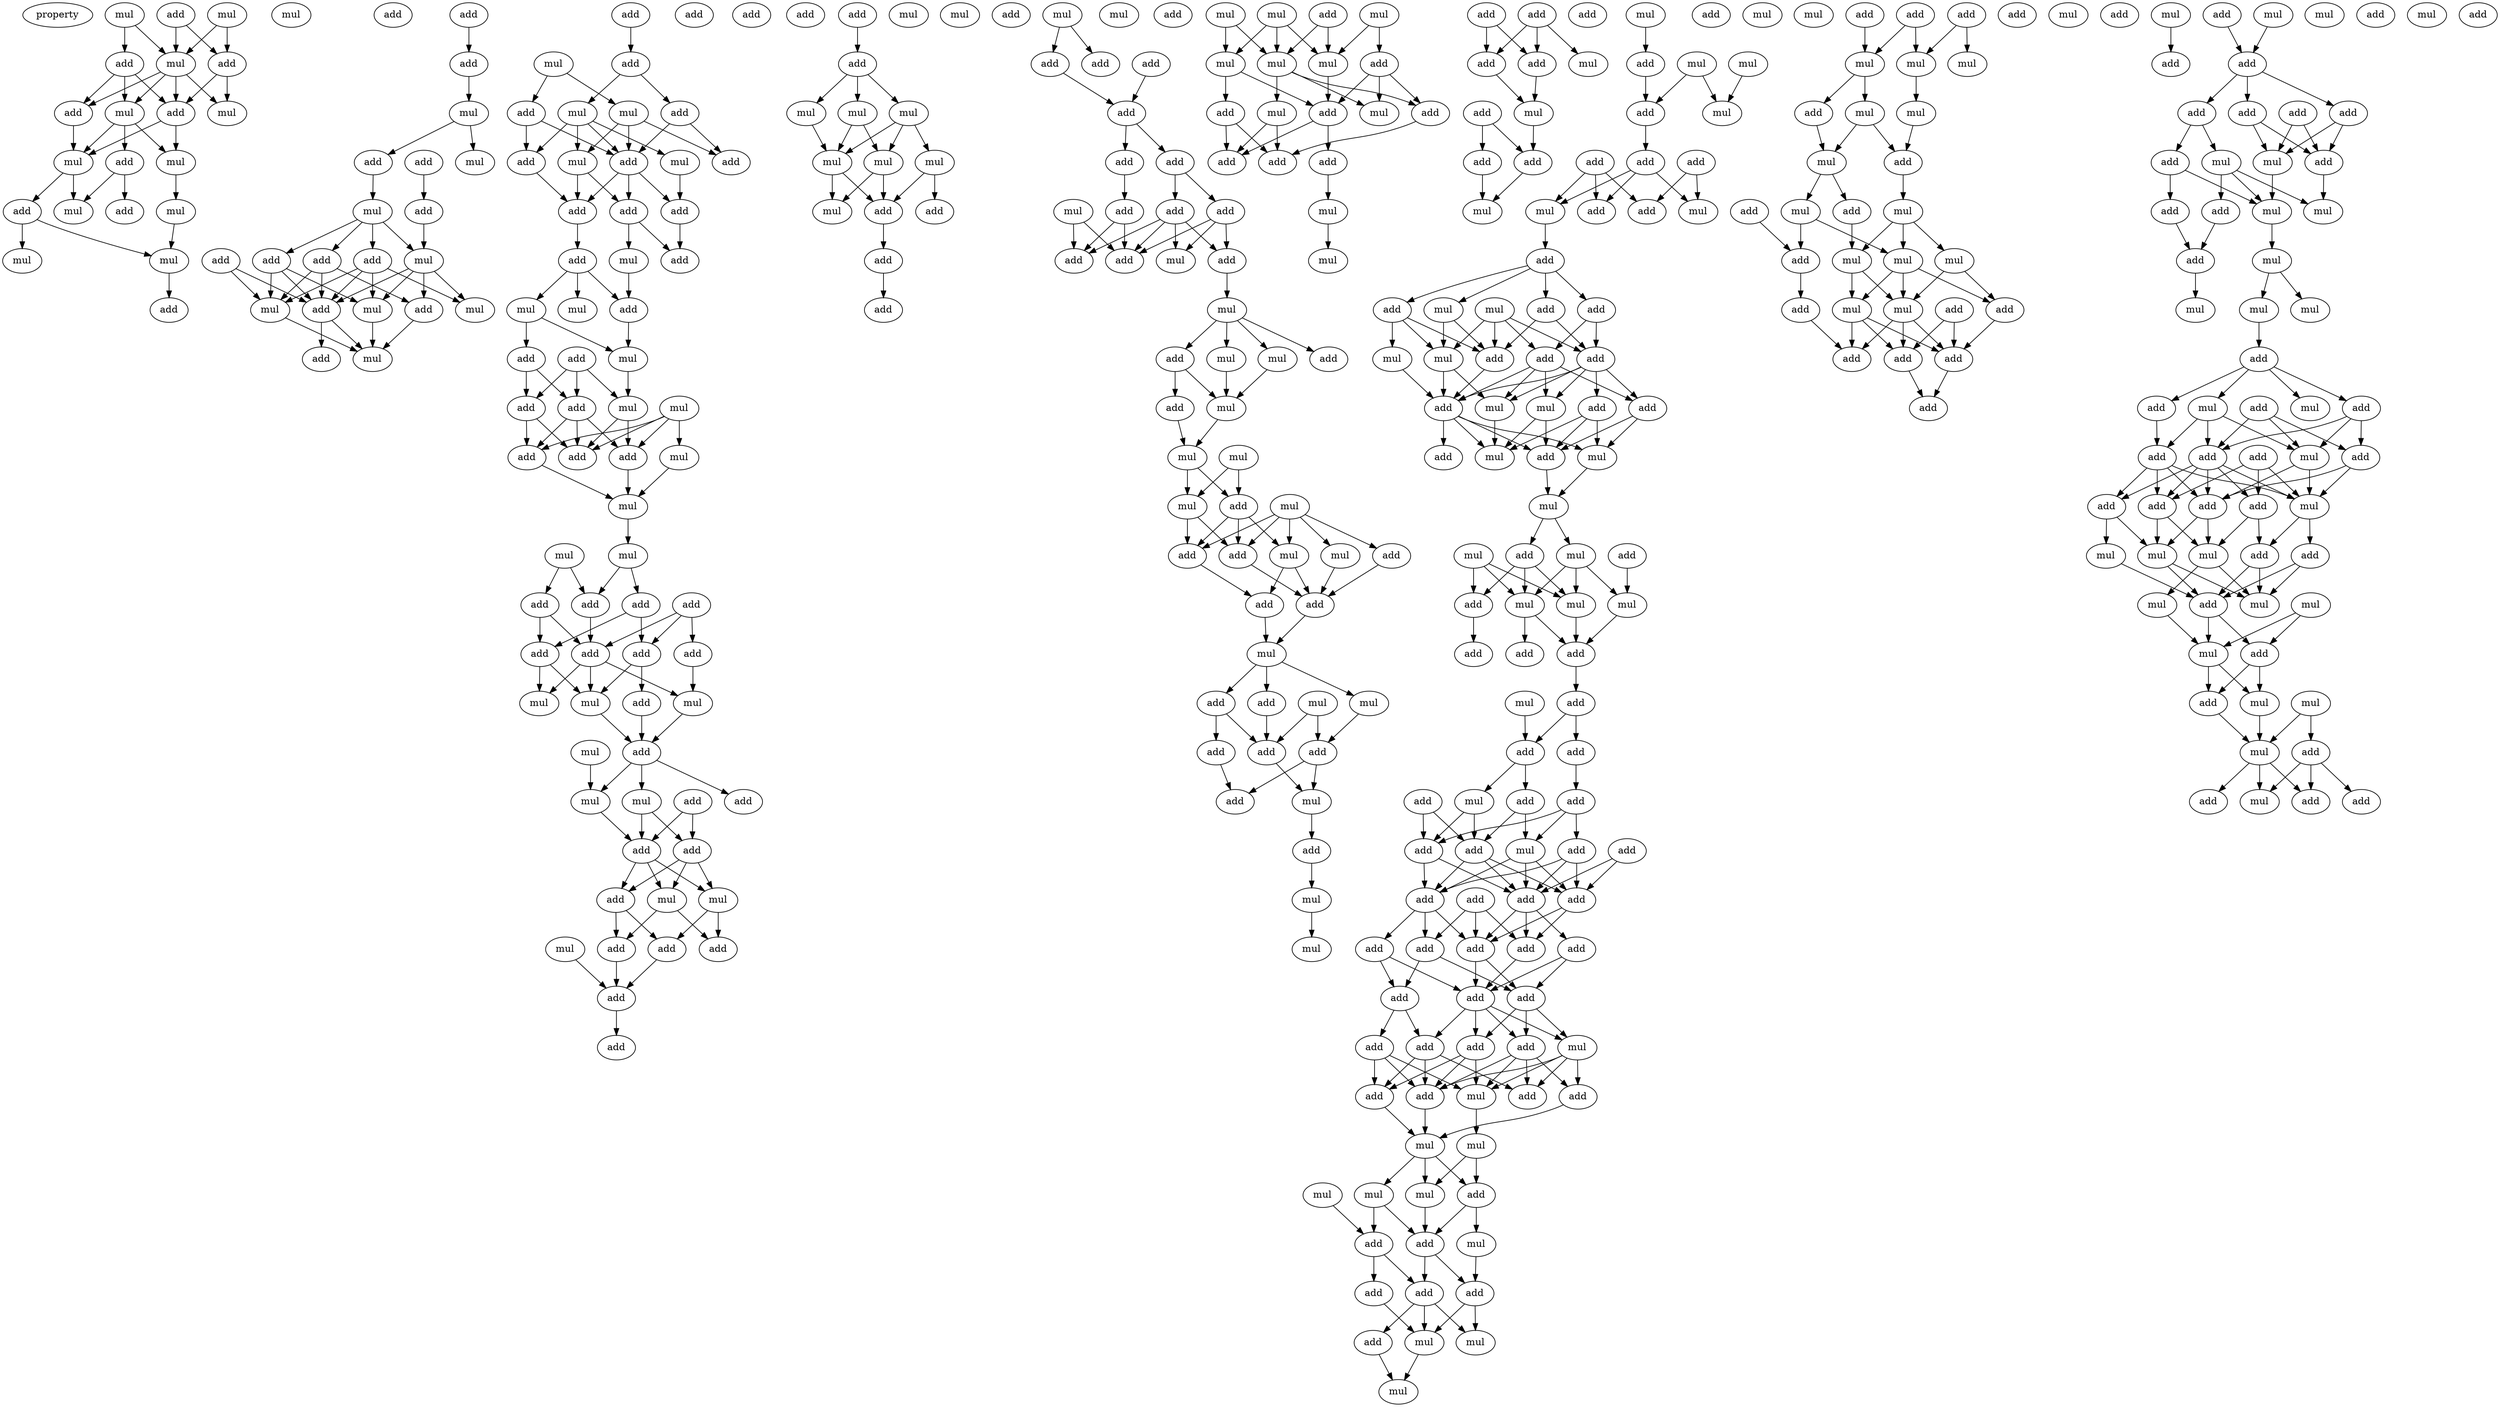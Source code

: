 digraph {
    node [fontcolor=black]
    property [mul=2,lf=1.4]
    0 [ label = mul ];
    1 [ label = mul ];
    2 [ label = add ];
    3 [ label = mul ];
    4 [ label = mul ];
    5 [ label = add ];
    6 [ label = add ];
    7 [ label = add ];
    8 [ label = mul ];
    9 [ label = mul ];
    10 [ label = add ];
    11 [ label = add ];
    12 [ label = mul ];
    13 [ label = add ];
    14 [ label = mul ];
    15 [ label = add ];
    16 [ label = mul ];
    17 [ label = mul ];
    18 [ label = add ];
    19 [ label = add ];
    20 [ label = mul ];
    21 [ label = mul ];
    22 [ label = add ];
    23 [ label = add ];
    24 [ label = mul ];
    25 [ label = mul ];
    26 [ label = add ];
    27 [ label = add ];
    28 [ label = mul ];
    29 [ label = add ];
    30 [ label = mul ];
    31 [ label = add ];
    32 [ label = add ];
    33 [ label = add ];
    34 [ label = add ];
    35 [ label = add ];
    36 [ label = mul ];
    37 [ label = add ];
    38 [ label = mul ];
    39 [ label = mul ];
    40 [ label = mul ];
    41 [ label = add ];
    42 [ label = add ];
    43 [ label = add ];
    44 [ label = mul ];
    45 [ label = add ];
    46 [ label = mul ];
    47 [ label = mul ];
    48 [ label = add ];
    49 [ label = add ];
    50 [ label = mul ];
    51 [ label = add ];
    52 [ label = mul ];
    53 [ label = add ];
    54 [ label = add ];
    55 [ label = add ];
    56 [ label = add ];
    57 [ label = add ];
    58 [ label = mul ];
    59 [ label = add ];
    60 [ label = mul ];
    61 [ label = mul ];
    62 [ label = add ];
    63 [ label = add ];
    64 [ label = add ];
    65 [ label = mul ];
    66 [ label = mul ];
    67 [ label = mul ];
    68 [ label = add ];
    69 [ label = add ];
    70 [ label = add ];
    71 [ label = add ];
    72 [ label = add ];
    73 [ label = add ];
    74 [ label = mul ];
    75 [ label = mul ];
    76 [ label = mul ];
    77 [ label = mul ];
    78 [ label = add ];
    79 [ label = add ];
    80 [ label = add ];
    81 [ label = add ];
    82 [ label = add ];
    83 [ label = add ];
    84 [ label = add ];
    85 [ label = add ];
    86 [ label = add ];
    87 [ label = mul ];
    88 [ label = mul ];
    89 [ label = mul ];
    90 [ label = mul ];
    91 [ label = add ];
    92 [ label = mul ];
    93 [ label = add ];
    94 [ label = mul ];
    95 [ label = add ];
    96 [ label = add ];
    97 [ label = add ];
    98 [ label = add ];
    99 [ label = add ];
    100 [ label = mul ];
    101 [ label = mul ];
    102 [ label = mul ];
    103 [ label = add ];
    104 [ label = add ];
    105 [ label = add ];
    106 [ label = add ];
    107 [ label = add ];
    108 [ label = add ];
    109 [ label = add ];
    110 [ label = add ];
    111 [ label = mul ];
    112 [ label = mul ];
    113 [ label = mul ];
    114 [ label = mul ];
    115 [ label = mul ];
    116 [ label = mul ];
    117 [ label = mul ];
    118 [ label = mul ];
    119 [ label = add ];
    120 [ label = add ];
    121 [ label = add ];
    122 [ label = mul ];
    123 [ label = add ];
    124 [ label = add ];
    125 [ label = mul ];
    126 [ label = add ];
    127 [ label = mul ];
    128 [ label = add ];
    129 [ label = add ];
    130 [ label = add ];
    131 [ label = add ];
    132 [ label = add ];
    133 [ label = add ];
    134 [ label = mul ];
    135 [ label = add ];
    136 [ label = add ];
    137 [ label = add ];
    138 [ label = add ];
    139 [ label = mul ];
    140 [ label = add ];
    141 [ label = mul ];
    142 [ label = mul ];
    143 [ label = add ];
    144 [ label = add ];
    145 [ label = mul ];
    146 [ label = add ];
    147 [ label = add ];
    148 [ label = mul ];
    149 [ label = mul ];
    150 [ label = mul ];
    151 [ label = mul ];
    152 [ label = add ];
    153 [ label = mul ];
    154 [ label = add ];
    155 [ label = mul ];
    156 [ label = add ];
    157 [ label = mul ];
    158 [ label = add ];
    159 [ label = add ];
    160 [ label = add ];
    161 [ label = mul ];
    162 [ label = mul ];
    163 [ label = mul ];
    164 [ label = add ];
    165 [ label = add ];
    166 [ label = add ];
    167 [ label = add ];
    168 [ label = add ];
    169 [ label = add ];
    170 [ label = mul ];
    171 [ label = add ];
    172 [ label = mul ];
    173 [ label = mul ];
    174 [ label = mul ];
    175 [ label = mul ];
    176 [ label = add ];
    177 [ label = mul ];
    178 [ label = mul ];
    179 [ label = add ];
    180 [ label = mul ];
    181 [ label = mul ];
    182 [ label = add ];
    183 [ label = add ];
    184 [ label = mul ];
    185 [ label = add ];
    186 [ label = mul ];
    187 [ label = add ];
    188 [ label = add ];
    189 [ label = add ];
    190 [ label = mul ];
    191 [ label = mul ];
    192 [ label = add ];
    193 [ label = add ];
    194 [ label = mul ];
    195 [ label = add ];
    196 [ label = add ];
    197 [ label = add ];
    198 [ label = add ];
    199 [ label = mul ];
    200 [ label = add ];
    201 [ label = add ];
    202 [ label = mul ];
    203 [ label = mul ];
    204 [ label = mul ];
    205 [ label = add ];
    206 [ label = mul ];
    207 [ label = add ];
    208 [ label = mul ];
    209 [ label = add ];
    210 [ label = add ];
    211 [ label = add ];
    212 [ label = add ];
    213 [ label = add ];
    214 [ label = mul ];
    215 [ label = add ];
    216 [ label = mul ];
    217 [ label = add ];
    218 [ label = mul ];
    219 [ label = add ];
    220 [ label = add ];
    221 [ label = add ];
    222 [ label = mul ];
    223 [ label = mul ];
    224 [ label = add ];
    225 [ label = add ];
    226 [ label = mul ];
    227 [ label = add ];
    228 [ label = add ];
    229 [ label = add ];
    230 [ label = mul ];
    231 [ label = mul ];
    232 [ label = add ];
    233 [ label = add ];
    234 [ label = add ];
    235 [ label = mul ];
    236 [ label = mul ];
    237 [ label = mul ];
    238 [ label = add ];
    239 [ label = mul ];
    240 [ label = add ];
    241 [ label = mul ];
    242 [ label = mul ];
    243 [ label = mul ];
    244 [ label = mul ];
    245 [ label = add ];
    246 [ label = mul ];
    247 [ label = add ];
    248 [ label = add ];
    249 [ label = add ];
    250 [ label = add ];
    251 [ label = mul ];
    252 [ label = add ];
    253 [ label = add ];
    254 [ label = add ];
    255 [ label = add ];
    256 [ label = add ];
    257 [ label = mul ];
    258 [ label = add ];
    259 [ label = add ];
    260 [ label = mul ];
    261 [ label = add ];
    262 [ label = add ];
    263 [ label = add ];
    264 [ label = add ];
    265 [ label = add ];
    266 [ label = add ];
    267 [ label = add ];
    268 [ label = add ];
    269 [ label = add ];
    270 [ label = add ];
    271 [ label = add ];
    272 [ label = add ];
    273 [ label = add ];
    274 [ label = add ];
    275 [ label = add ];
    276 [ label = mul ];
    277 [ label = add ];
    278 [ label = add ];
    279 [ label = add ];
    280 [ label = mul ];
    281 [ label = add ];
    282 [ label = add ];
    283 [ label = add ];
    284 [ label = add ];
    285 [ label = mul ];
    286 [ label = mul ];
    287 [ label = mul ];
    288 [ label = add ];
    289 [ label = mul ];
    290 [ label = mul ];
    291 [ label = mul ];
    292 [ label = add ];
    293 [ label = add ];
    294 [ label = add ];
    295 [ label = add ];
    296 [ label = add ];
    297 [ label = mul ];
    298 [ label = mul ];
    299 [ label = mul ];
    300 [ label = add ];
    301 [ label = mul ];
    302 [ label = add ];
    303 [ label = add ];
    304 [ label = add ];
    305 [ label = add ];
    306 [ label = mul ];
    307 [ label = mul ];
    308 [ label = mul ];
    309 [ label = mul ];
    310 [ label = add ];
    311 [ label = mul ];
    312 [ label = mul ];
    313 [ label = add ];
    314 [ label = mul ];
    315 [ label = add ];
    316 [ label = mul ];
    317 [ label = mul ];
    318 [ label = add ];
    319 [ label = mul ];
    320 [ label = mul ];
    321 [ label = mul ];
    322 [ label = add ];
    323 [ label = add ];
    324 [ label = mul ];
    325 [ label = mul ];
    326 [ label = add ];
    327 [ label = add ];
    328 [ label = add ];
    329 [ label = add ];
    330 [ label = add ];
    331 [ label = add ];
    332 [ label = add ];
    333 [ label = mul ];
    334 [ label = add ];
    335 [ label = mul ];
    336 [ label = add ];
    337 [ label = mul ];
    338 [ label = add ];
    339 [ label = add ];
    340 [ label = add ];
    341 [ label = add ];
    342 [ label = add ];
    343 [ label = mul ];
    344 [ label = add ];
    345 [ label = mul ];
    346 [ label = add ];
    347 [ label = add ];
    348 [ label = add ];
    349 [ label = mul ];
    350 [ label = mul ];
    351 [ label = mul ];
    352 [ label = add ];
    353 [ label = add ];
    354 [ label = mul ];
    355 [ label = mul ];
    356 [ label = mul ];
    357 [ label = add ];
    358 [ label = mul ];
    359 [ label = add ];
    360 [ label = add ];
    361 [ label = add ];
    362 [ label = mul ];
    363 [ label = add ];
    364 [ label = add ];
    365 [ label = mul ];
    366 [ label = add ];
    367 [ label = add ];
    368 [ label = add ];
    369 [ label = add ];
    370 [ label = add ];
    371 [ label = add ];
    372 [ label = mul ];
    373 [ label = add ];
    374 [ label = mul ];
    375 [ label = add ];
    376 [ label = mul ];
    377 [ label = mul ];
    378 [ label = add ];
    379 [ label = mul ];
    380 [ label = mul ];
    381 [ label = mul ];
    382 [ label = mul ];
    383 [ label = add ];
    384 [ label = mul ];
    385 [ label = mul ];
    386 [ label = mul ];
    387 [ label = add ];
    388 [ label = add ];
    389 [ label = mul ];
    390 [ label = add ];
    391 [ label = add ];
    392 [ label = add ];
    393 [ label = add ];
    394 [ label = mul ];
    0 -> 4 [ name = 0 ];
    0 -> 6 [ name = 1 ];
    2 -> 4 [ name = 2 ];
    2 -> 6 [ name = 3 ];
    3 -> 4 [ name = 4 ];
    3 -> 5 [ name = 5 ];
    4 -> 7 [ name = 6 ];
    4 -> 8 [ name = 7 ];
    4 -> 9 [ name = 8 ];
    4 -> 10 [ name = 9 ];
    5 -> 7 [ name = 10 ];
    5 -> 9 [ name = 11 ];
    5 -> 10 [ name = 12 ];
    6 -> 8 [ name = 13 ];
    6 -> 10 [ name = 14 ];
    7 -> 12 [ name = 15 ];
    9 -> 12 [ name = 16 ];
    9 -> 13 [ name = 17 ];
    9 -> 14 [ name = 18 ];
    10 -> 12 [ name = 19 ];
    10 -> 14 [ name = 20 ];
    12 -> 16 [ name = 21 ];
    12 -> 18 [ name = 22 ];
    13 -> 15 [ name = 23 ];
    13 -> 16 [ name = 24 ];
    14 -> 17 [ name = 25 ];
    17 -> 20 [ name = 26 ];
    18 -> 20 [ name = 27 ];
    18 -> 21 [ name = 28 ];
    19 -> 22 [ name = 29 ];
    20 -> 23 [ name = 30 ];
    22 -> 24 [ name = 31 ];
    24 -> 25 [ name = 32 ];
    24 -> 26 [ name = 33 ];
    26 -> 28 [ name = 34 ];
    27 -> 29 [ name = 35 ];
    28 -> 30 [ name = 36 ];
    28 -> 31 [ name = 37 ];
    28 -> 32 [ name = 38 ];
    28 -> 34 [ name = 39 ];
    29 -> 30 [ name = 40 ];
    30 -> 35 [ name = 41 ];
    30 -> 36 [ name = 42 ];
    30 -> 37 [ name = 43 ];
    30 -> 38 [ name = 44 ];
    31 -> 35 [ name = 45 ];
    31 -> 37 [ name = 46 ];
    31 -> 39 [ name = 47 ];
    32 -> 35 [ name = 48 ];
    32 -> 36 [ name = 49 ];
    32 -> 38 [ name = 50 ];
    32 -> 39 [ name = 51 ];
    33 -> 35 [ name = 52 ];
    33 -> 39 [ name = 53 ];
    34 -> 35 [ name = 54 ];
    34 -> 36 [ name = 55 ];
    34 -> 39 [ name = 56 ];
    35 -> 40 [ name = 57 ];
    35 -> 41 [ name = 58 ];
    36 -> 40 [ name = 59 ];
    37 -> 40 [ name = 60 ];
    39 -> 40 [ name = 61 ];
    42 -> 43 [ name = 62 ];
    43 -> 46 [ name = 63 ];
    43 -> 48 [ name = 64 ];
    44 -> 45 [ name = 65 ];
    44 -> 47 [ name = 66 ];
    45 -> 49 [ name = 67 ];
    45 -> 51 [ name = 68 ];
    46 -> 49 [ name = 69 ];
    46 -> 50 [ name = 70 ];
    46 -> 51 [ name = 71 ];
    46 -> 52 [ name = 72 ];
    47 -> 49 [ name = 73 ];
    47 -> 50 [ name = 74 ];
    47 -> 53 [ name = 75 ];
    48 -> 49 [ name = 76 ];
    48 -> 53 [ name = 77 ];
    49 -> 54 [ name = 78 ];
    49 -> 55 [ name = 79 ];
    49 -> 56 [ name = 80 ];
    50 -> 54 [ name = 81 ];
    50 -> 56 [ name = 82 ];
    51 -> 56 [ name = 83 ];
    52 -> 55 [ name = 84 ];
    54 -> 57 [ name = 85 ];
    54 -> 58 [ name = 86 ];
    55 -> 57 [ name = 87 ];
    56 -> 59 [ name = 88 ];
    58 -> 62 [ name = 89 ];
    59 -> 60 [ name = 90 ];
    59 -> 61 [ name = 91 ];
    59 -> 62 [ name = 92 ];
    60 -> 63 [ name = 93 ];
    60 -> 65 [ name = 94 ];
    62 -> 65 [ name = 95 ];
    63 -> 68 [ name = 96 ];
    63 -> 69 [ name = 97 ];
    64 -> 67 [ name = 98 ];
    64 -> 68 [ name = 99 ];
    64 -> 69 [ name = 100 ];
    65 -> 67 [ name = 101 ];
    66 -> 71 [ name = 102 ];
    66 -> 72 [ name = 103 ];
    66 -> 73 [ name = 104 ];
    66 -> 74 [ name = 105 ];
    67 -> 71 [ name = 106 ];
    67 -> 72 [ name = 107 ];
    68 -> 71 [ name = 108 ];
    68 -> 73 [ name = 109 ];
    69 -> 71 [ name = 110 ];
    69 -> 72 [ name = 111 ];
    69 -> 73 [ name = 112 ];
    72 -> 75 [ name = 113 ];
    73 -> 75 [ name = 114 ];
    74 -> 75 [ name = 115 ];
    75 -> 77 [ name = 116 ];
    76 -> 78 [ name = 117 ];
    76 -> 80 [ name = 118 ];
    77 -> 78 [ name = 119 ];
    77 -> 79 [ name = 120 ];
    78 -> 82 [ name = 121 ];
    79 -> 84 [ name = 122 ];
    79 -> 85 [ name = 123 ];
    80 -> 82 [ name = 124 ];
    80 -> 85 [ name = 125 ];
    81 -> 82 [ name = 126 ];
    81 -> 83 [ name = 127 ];
    81 -> 84 [ name = 128 ];
    82 -> 87 [ name = 129 ];
    82 -> 88 [ name = 130 ];
    82 -> 89 [ name = 131 ];
    83 -> 89 [ name = 132 ];
    84 -> 86 [ name = 133 ];
    84 -> 88 [ name = 134 ];
    85 -> 87 [ name = 135 ];
    85 -> 88 [ name = 136 ];
    86 -> 91 [ name = 137 ];
    88 -> 91 [ name = 138 ];
    89 -> 91 [ name = 139 ];
    90 -> 92 [ name = 140 ];
    91 -> 92 [ name = 141 ];
    91 -> 93 [ name = 142 ];
    91 -> 94 [ name = 143 ];
    92 -> 97 [ name = 144 ];
    94 -> 97 [ name = 145 ];
    94 -> 98 [ name = 146 ];
    96 -> 97 [ name = 147 ];
    96 -> 98 [ name = 148 ];
    97 -> 99 [ name = 149 ];
    97 -> 100 [ name = 150 ];
    97 -> 101 [ name = 151 ];
    98 -> 99 [ name = 152 ];
    98 -> 100 [ name = 153 ];
    98 -> 101 [ name = 154 ];
    99 -> 103 [ name = 155 ];
    99 -> 104 [ name = 156 ];
    100 -> 103 [ name = 157 ];
    100 -> 105 [ name = 158 ];
    101 -> 104 [ name = 159 ];
    101 -> 105 [ name = 160 ];
    102 -> 106 [ name = 161 ];
    103 -> 106 [ name = 162 ];
    104 -> 106 [ name = 163 ];
    106 -> 107 [ name = 164 ];
    109 -> 110 [ name = 165 ];
    110 -> 111 [ name = 166 ];
    110 -> 112 [ name = 167 ];
    110 -> 113 [ name = 168 ];
    111 -> 114 [ name = 169 ];
    112 -> 114 [ name = 170 ];
    112 -> 115 [ name = 171 ];
    113 -> 114 [ name = 172 ];
    113 -> 115 [ name = 173 ];
    113 -> 116 [ name = 174 ];
    114 -> 117 [ name = 175 ];
    114 -> 119 [ name = 176 ];
    115 -> 117 [ name = 177 ];
    115 -> 119 [ name = 178 ];
    116 -> 119 [ name = 179 ];
    116 -> 120 [ name = 180 ];
    119 -> 121 [ name = 181 ];
    121 -> 124 [ name = 182 ];
    125 -> 126 [ name = 183 ];
    125 -> 129 [ name = 184 ];
    128 -> 130 [ name = 185 ];
    129 -> 130 [ name = 186 ];
    130 -> 131 [ name = 187 ];
    130 -> 132 [ name = 188 ];
    131 -> 133 [ name = 189 ];
    132 -> 135 [ name = 190 ];
    132 -> 136 [ name = 191 ];
    133 -> 138 [ name = 192 ];
    133 -> 140 [ name = 193 ];
    134 -> 138 [ name = 194 ];
    134 -> 140 [ name = 195 ];
    135 -> 137 [ name = 196 ];
    135 -> 138 [ name = 197 ];
    135 -> 139 [ name = 198 ];
    136 -> 137 [ name = 199 ];
    136 -> 138 [ name = 200 ];
    136 -> 139 [ name = 201 ];
    136 -> 140 [ name = 202 ];
    137 -> 141 [ name = 203 ];
    141 -> 142 [ name = 204 ];
    141 -> 143 [ name = 205 ];
    141 -> 144 [ name = 206 ];
    141 -> 145 [ name = 207 ];
    142 -> 148 [ name = 208 ];
    143 -> 147 [ name = 209 ];
    143 -> 148 [ name = 210 ];
    145 -> 148 [ name = 211 ];
    147 -> 150 [ name = 212 ];
    148 -> 150 [ name = 213 ];
    149 -> 151 [ name = 214 ];
    149 -> 152 [ name = 215 ];
    150 -> 151 [ name = 216 ];
    150 -> 152 [ name = 217 ];
    151 -> 154 [ name = 218 ];
    151 -> 158 [ name = 219 ];
    152 -> 154 [ name = 220 ];
    152 -> 157 [ name = 221 ];
    152 -> 158 [ name = 222 ];
    153 -> 154 [ name = 223 ];
    153 -> 155 [ name = 224 ];
    153 -> 156 [ name = 225 ];
    153 -> 157 [ name = 226 ];
    153 -> 158 [ name = 227 ];
    154 -> 160 [ name = 228 ];
    155 -> 160 [ name = 229 ];
    156 -> 160 [ name = 230 ];
    157 -> 159 [ name = 231 ];
    157 -> 160 [ name = 232 ];
    158 -> 159 [ name = 233 ];
    159 -> 161 [ name = 234 ];
    160 -> 161 [ name = 235 ];
    161 -> 162 [ name = 236 ];
    161 -> 164 [ name = 237 ];
    161 -> 165 [ name = 238 ];
    162 -> 166 [ name = 239 ];
    163 -> 166 [ name = 240 ];
    163 -> 167 [ name = 241 ];
    164 -> 167 [ name = 242 ];
    164 -> 168 [ name = 243 ];
    165 -> 167 [ name = 244 ];
    166 -> 169 [ name = 245 ];
    166 -> 170 [ name = 246 ];
    167 -> 170 [ name = 247 ];
    168 -> 169 [ name = 248 ];
    170 -> 171 [ name = 249 ];
    171 -> 172 [ name = 250 ];
    172 -> 173 [ name = 251 ];
    174 -> 178 [ name = 252 ];
    174 -> 180 [ name = 253 ];
    174 -> 181 [ name = 254 ];
    175 -> 179 [ name = 255 ];
    175 -> 181 [ name = 256 ];
    176 -> 178 [ name = 257 ];
    176 -> 181 [ name = 258 ];
    177 -> 178 [ name = 259 ];
    177 -> 180 [ name = 260 ];
    178 -> 184 [ name = 261 ];
    178 -> 185 [ name = 262 ];
    178 -> 186 [ name = 263 ];
    179 -> 182 [ name = 264 ];
    179 -> 184 [ name = 265 ];
    179 -> 185 [ name = 266 ];
    180 -> 182 [ name = 267 ];
    180 -> 183 [ name = 268 ];
    181 -> 182 [ name = 269 ];
    182 -> 187 [ name = 270 ];
    182 -> 188 [ name = 271 ];
    183 -> 187 [ name = 272 ];
    183 -> 189 [ name = 273 ];
    185 -> 189 [ name = 274 ];
    186 -> 187 [ name = 275 ];
    186 -> 189 [ name = 276 ];
    188 -> 190 [ name = 277 ];
    190 -> 191 [ name = 278 ];
    192 -> 195 [ name = 279 ];
    192 -> 196 [ name = 280 ];
    193 -> 194 [ name = 281 ];
    193 -> 195 [ name = 282 ];
    193 -> 196 [ name = 283 ];
    195 -> 199 [ name = 284 ];
    196 -> 199 [ name = 285 ];
    198 -> 200 [ name = 286 ];
    198 -> 201 [ name = 287 ];
    199 -> 201 [ name = 288 ];
    200 -> 202 [ name = 289 ];
    201 -> 202 [ name = 290 ];
    203 -> 205 [ name = 291 ];
    204 -> 207 [ name = 292 ];
    204 -> 208 [ name = 293 ];
    205 -> 207 [ name = 294 ];
    206 -> 208 [ name = 295 ];
    207 -> 211 [ name = 296 ];
    209 -> 215 [ name = 297 ];
    209 -> 216 [ name = 298 ];
    210 -> 212 [ name = 299 ];
    210 -> 214 [ name = 300 ];
    210 -> 215 [ name = 301 ];
    211 -> 212 [ name = 302 ];
    211 -> 214 [ name = 303 ];
    211 -> 216 [ name = 304 ];
    214 -> 217 [ name = 305 ];
    217 -> 218 [ name = 306 ];
    217 -> 219 [ name = 307 ];
    217 -> 220 [ name = 308 ];
    217 -> 221 [ name = 309 ];
    218 -> 223 [ name = 310 ];
    218 -> 224 [ name = 311 ];
    219 -> 224 [ name = 312 ];
    219 -> 227 [ name = 313 ];
    220 -> 223 [ name = 314 ];
    220 -> 224 [ name = 315 ];
    220 -> 226 [ name = 316 ];
    221 -> 225 [ name = 317 ];
    221 -> 227 [ name = 318 ];
    222 -> 223 [ name = 319 ];
    222 -> 224 [ name = 320 ];
    222 -> 225 [ name = 321 ];
    222 -> 227 [ name = 322 ];
    223 -> 229 [ name = 323 ];
    223 -> 231 [ name = 324 ];
    224 -> 229 [ name = 325 ];
    225 -> 229 [ name = 326 ];
    225 -> 230 [ name = 327 ];
    225 -> 231 [ name = 328 ];
    225 -> 232 [ name = 329 ];
    226 -> 229 [ name = 330 ];
    227 -> 228 [ name = 331 ];
    227 -> 229 [ name = 332 ];
    227 -> 230 [ name = 333 ];
    227 -> 231 [ name = 334 ];
    227 -> 232 [ name = 335 ];
    228 -> 233 [ name = 336 ];
    228 -> 235 [ name = 337 ];
    228 -> 236 [ name = 338 ];
    229 -> 233 [ name = 339 ];
    229 -> 234 [ name = 340 ];
    229 -> 235 [ name = 341 ];
    229 -> 236 [ name = 342 ];
    230 -> 233 [ name = 343 ];
    230 -> 236 [ name = 344 ];
    231 -> 236 [ name = 345 ];
    232 -> 233 [ name = 346 ];
    232 -> 235 [ name = 347 ];
    233 -> 237 [ name = 348 ];
    235 -> 237 [ name = 349 ];
    237 -> 238 [ name = 350 ];
    237 -> 241 [ name = 351 ];
    238 -> 242 [ name = 352 ];
    238 -> 244 [ name = 353 ];
    238 -> 245 [ name = 354 ];
    239 -> 242 [ name = 355 ];
    239 -> 244 [ name = 356 ];
    239 -> 245 [ name = 357 ];
    240 -> 243 [ name = 358 ];
    241 -> 242 [ name = 359 ];
    241 -> 243 [ name = 360 ];
    241 -> 244 [ name = 361 ];
    242 -> 248 [ name = 362 ];
    242 -> 249 [ name = 363 ];
    243 -> 248 [ name = 364 ];
    244 -> 248 [ name = 365 ];
    245 -> 247 [ name = 366 ];
    248 -> 250 [ name = 367 ];
    250 -> 252 [ name = 368 ];
    250 -> 253 [ name = 369 ];
    251 -> 253 [ name = 370 ];
    252 -> 254 [ name = 371 ];
    253 -> 256 [ name = 372 ];
    253 -> 257 [ name = 373 ];
    254 -> 258 [ name = 374 ];
    254 -> 260 [ name = 375 ];
    254 -> 261 [ name = 376 ];
    255 -> 258 [ name = 377 ];
    255 -> 259 [ name = 378 ];
    256 -> 259 [ name = 379 ];
    256 -> 260 [ name = 380 ];
    257 -> 258 [ name = 381 ];
    257 -> 259 [ name = 382 ];
    258 -> 263 [ name = 383 ];
    258 -> 265 [ name = 384 ];
    259 -> 263 [ name = 385 ];
    259 -> 264 [ name = 386 ];
    259 -> 265 [ name = 387 ];
    260 -> 263 [ name = 388 ];
    260 -> 264 [ name = 389 ];
    260 -> 265 [ name = 390 ];
    261 -> 263 [ name = 391 ];
    261 -> 264 [ name = 392 ];
    261 -> 265 [ name = 393 ];
    262 -> 264 [ name = 394 ];
    262 -> 265 [ name = 395 ];
    263 -> 267 [ name = 396 ];
    263 -> 268 [ name = 397 ];
    263 -> 271 [ name = 398 ];
    264 -> 270 [ name = 399 ];
    264 -> 271 [ name = 400 ];
    265 -> 269 [ name = 401 ];
    265 -> 270 [ name = 402 ];
    265 -> 271 [ name = 403 ];
    266 -> 267 [ name = 404 ];
    266 -> 270 [ name = 405 ];
    266 -> 271 [ name = 406 ];
    267 -> 272 [ name = 407 ];
    267 -> 274 [ name = 408 ];
    268 -> 273 [ name = 409 ];
    268 -> 274 [ name = 410 ];
    269 -> 272 [ name = 411 ];
    269 -> 273 [ name = 412 ];
    270 -> 273 [ name = 413 ];
    271 -> 272 [ name = 414 ];
    271 -> 273 [ name = 415 ];
    272 -> 275 [ name = 416 ];
    272 -> 276 [ name = 417 ];
    272 -> 279 [ name = 418 ];
    273 -> 275 [ name = 419 ];
    273 -> 276 [ name = 420 ];
    273 -> 277 [ name = 421 ];
    273 -> 279 [ name = 422 ];
    274 -> 277 [ name = 423 ];
    274 -> 278 [ name = 424 ];
    275 -> 280 [ name = 425 ];
    275 -> 281 [ name = 426 ];
    275 -> 283 [ name = 427 ];
    275 -> 284 [ name = 428 ];
    276 -> 280 [ name = 429 ];
    276 -> 281 [ name = 430 ];
    276 -> 283 [ name = 431 ];
    276 -> 284 [ name = 432 ];
    277 -> 281 [ name = 433 ];
    277 -> 282 [ name = 434 ];
    277 -> 283 [ name = 435 ];
    278 -> 280 [ name = 436 ];
    278 -> 281 [ name = 437 ];
    278 -> 282 [ name = 438 ];
    279 -> 280 [ name = 439 ];
    279 -> 281 [ name = 440 ];
    279 -> 282 [ name = 441 ];
    280 -> 285 [ name = 442 ];
    281 -> 286 [ name = 443 ];
    282 -> 286 [ name = 444 ];
    284 -> 286 [ name = 445 ];
    285 -> 288 [ name = 446 ];
    285 -> 290 [ name = 447 ];
    286 -> 287 [ name = 448 ];
    286 -> 288 [ name = 449 ];
    286 -> 290 [ name = 450 ];
    287 -> 292 [ name = 451 ];
    287 -> 293 [ name = 452 ];
    288 -> 291 [ name = 453 ];
    288 -> 292 [ name = 454 ];
    289 -> 293 [ name = 455 ];
    290 -> 292 [ name = 456 ];
    291 -> 296 [ name = 457 ];
    292 -> 294 [ name = 458 ];
    292 -> 296 [ name = 459 ];
    293 -> 294 [ name = 460 ];
    293 -> 295 [ name = 461 ];
    294 -> 297 [ name = 462 ];
    294 -> 298 [ name = 463 ];
    294 -> 300 [ name = 464 ];
    295 -> 298 [ name = 465 ];
    296 -> 297 [ name = 466 ];
    296 -> 298 [ name = 467 ];
    298 -> 301 [ name = 468 ];
    300 -> 301 [ name = 469 ];
    302 -> 307 [ name = 470 ];
    302 -> 308 [ name = 471 ];
    303 -> 307 [ name = 472 ];
    303 -> 309 [ name = 473 ];
    304 -> 309 [ name = 474 ];
    307 -> 311 [ name = 475 ];
    309 -> 310 [ name = 476 ];
    309 -> 312 [ name = 477 ];
    310 -> 314 [ name = 478 ];
    311 -> 313 [ name = 479 ];
    312 -> 313 [ name = 480 ];
    312 -> 314 [ name = 481 ];
    313 -> 316 [ name = 482 ];
    314 -> 315 [ name = 483 ];
    314 -> 317 [ name = 484 ];
    315 -> 319 [ name = 485 ];
    316 -> 319 [ name = 486 ];
    316 -> 320 [ name = 487 ];
    316 -> 321 [ name = 488 ];
    317 -> 321 [ name = 489 ];
    317 -> 322 [ name = 490 ];
    318 -> 322 [ name = 491 ];
    319 -> 324 [ name = 492 ];
    319 -> 325 [ name = 493 ];
    320 -> 325 [ name = 494 ];
    320 -> 327 [ name = 495 ];
    321 -> 324 [ name = 496 ];
    321 -> 325 [ name = 497 ];
    321 -> 327 [ name = 498 ];
    322 -> 326 [ name = 499 ];
    323 -> 329 [ name = 500 ];
    323 -> 331 [ name = 501 ];
    324 -> 329 [ name = 502 ];
    324 -> 330 [ name = 503 ];
    324 -> 331 [ name = 504 ];
    325 -> 329 [ name = 505 ];
    325 -> 330 [ name = 506 ];
    325 -> 331 [ name = 507 ];
    326 -> 330 [ name = 508 ];
    327 -> 331 [ name = 509 ];
    329 -> 332 [ name = 510 ];
    331 -> 332 [ name = 511 ];
    333 -> 336 [ name = 512 ];
    334 -> 338 [ name = 513 ];
    337 -> 338 [ name = 514 ];
    338 -> 339 [ name = 515 ];
    338 -> 341 [ name = 516 ];
    338 -> 342 [ name = 517 ];
    339 -> 343 [ name = 518 ];
    339 -> 346 [ name = 519 ];
    340 -> 343 [ name = 520 ];
    340 -> 346 [ name = 521 ];
    341 -> 344 [ name = 522 ];
    341 -> 345 [ name = 523 ];
    342 -> 343 [ name = 524 ];
    342 -> 346 [ name = 525 ];
    343 -> 349 [ name = 526 ];
    344 -> 347 [ name = 527 ];
    344 -> 349 [ name = 528 ];
    345 -> 348 [ name = 529 ];
    345 -> 349 [ name = 530 ];
    345 -> 350 [ name = 531 ];
    346 -> 350 [ name = 532 ];
    347 -> 352 [ name = 533 ];
    348 -> 352 [ name = 534 ];
    349 -> 351 [ name = 535 ];
    351 -> 354 [ name = 536 ];
    351 -> 356 [ name = 537 ];
    352 -> 355 [ name = 538 ];
    356 -> 357 [ name = 539 ];
    357 -> 358 [ name = 540 ];
    357 -> 359 [ name = 541 ];
    357 -> 360 [ name = 542 ];
    357 -> 362 [ name = 543 ];
    359 -> 364 [ name = 544 ];
    360 -> 363 [ name = 545 ];
    360 -> 365 [ name = 546 ];
    360 -> 366 [ name = 547 ];
    361 -> 363 [ name = 548 ];
    361 -> 365 [ name = 549 ];
    361 -> 366 [ name = 550 ];
    362 -> 363 [ name = 551 ];
    362 -> 364 [ name = 552 ];
    362 -> 365 [ name = 553 ];
    363 -> 368 [ name = 554 ];
    363 -> 369 [ name = 555 ];
    363 -> 370 [ name = 556 ];
    363 -> 371 [ name = 557 ];
    363 -> 372 [ name = 558 ];
    364 -> 369 [ name = 559 ];
    364 -> 370 [ name = 560 ];
    364 -> 371 [ name = 561 ];
    364 -> 372 [ name = 562 ];
    365 -> 369 [ name = 563 ];
    365 -> 372 [ name = 564 ];
    366 -> 369 [ name = 565 ];
    366 -> 372 [ name = 566 ];
    367 -> 368 [ name = 567 ];
    367 -> 371 [ name = 568 ];
    367 -> 372 [ name = 569 ];
    368 -> 373 [ name = 570 ];
    368 -> 374 [ name = 571 ];
    369 -> 374 [ name = 572 ];
    369 -> 377 [ name = 573 ];
    370 -> 376 [ name = 574 ];
    370 -> 377 [ name = 575 ];
    371 -> 374 [ name = 576 ];
    371 -> 377 [ name = 577 ];
    372 -> 373 [ name = 578 ];
    372 -> 375 [ name = 579 ];
    373 -> 378 [ name = 580 ];
    373 -> 379 [ name = 581 ];
    374 -> 379 [ name = 582 ];
    374 -> 381 [ name = 583 ];
    375 -> 378 [ name = 584 ];
    375 -> 379 [ name = 585 ];
    376 -> 378 [ name = 586 ];
    377 -> 378 [ name = 587 ];
    377 -> 379 [ name = 588 ];
    378 -> 382 [ name = 589 ];
    378 -> 383 [ name = 590 ];
    380 -> 382 [ name = 591 ];
    380 -> 383 [ name = 592 ];
    381 -> 382 [ name = 593 ];
    382 -> 385 [ name = 594 ];
    382 -> 387 [ name = 595 ];
    383 -> 385 [ name = 596 ];
    383 -> 387 [ name = 597 ];
    384 -> 388 [ name = 598 ];
    384 -> 389 [ name = 599 ];
    385 -> 389 [ name = 600 ];
    387 -> 389 [ name = 601 ];
    388 -> 391 [ name = 602 ];
    388 -> 392 [ name = 603 ];
    388 -> 394 [ name = 604 ];
    389 -> 390 [ name = 605 ];
    389 -> 392 [ name = 606 ];
    389 -> 394 [ name = 607 ];
}
